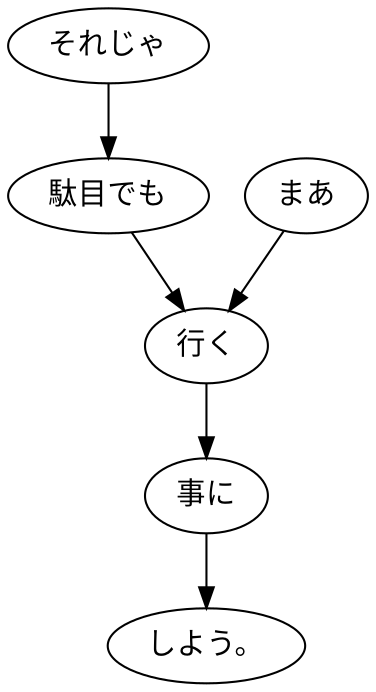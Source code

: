 digraph graph1169 {
	node0 [label="それじゃ"];
	node1 [label="駄目でも"];
	node2 [label="まあ"];
	node3 [label="行く"];
	node4 [label="事に"];
	node5 [label="しよう。"];
	node0 -> node1;
	node1 -> node3;
	node2 -> node3;
	node3 -> node4;
	node4 -> node5;
}
